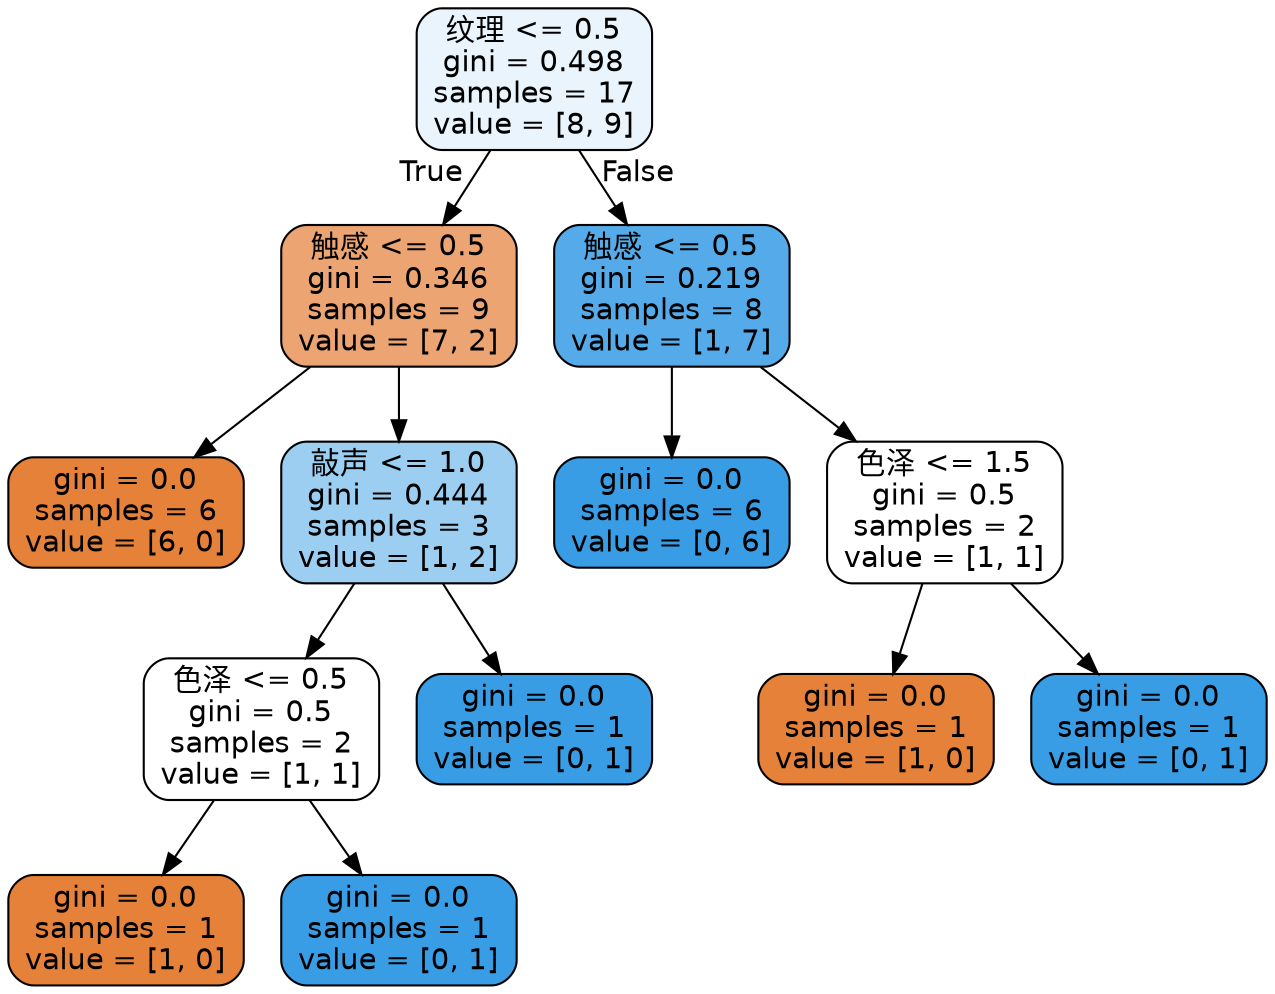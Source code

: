 digraph Tree {
node [shape=box, style="filled, rounded", color="black", fontname=helvetica] ;
edge [fontname=helvetica] ;
0 [label="纹理 <= 0.5\ngini = 0.498\nsamples = 17\nvalue = [8, 9]", fillcolor="#e9f4fc"] ;
1 [label="触感 <= 0.5\ngini = 0.346\nsamples = 9\nvalue = [7, 2]", fillcolor="#eca572"] ;
0 -> 1 [labeldistance=2.5, labelangle=45, headlabel="True"] ;
2 [label="gini = 0.0\nsamples = 6\nvalue = [6, 0]", fillcolor="#e58139"] ;
1 -> 2 ;
3 [label="敲声 <= 1.0\ngini = 0.444\nsamples = 3\nvalue = [1, 2]", fillcolor="#9ccef2"] ;
1 -> 3 ;
4 [label="色泽 <= 0.5\ngini = 0.5\nsamples = 2\nvalue = [1, 1]", fillcolor="#ffffff"] ;
3 -> 4 ;
5 [label="gini = 0.0\nsamples = 1\nvalue = [1, 0]", fillcolor="#e58139"] ;
4 -> 5 ;
6 [label="gini = 0.0\nsamples = 1\nvalue = [0, 1]", fillcolor="#399de5"] ;
4 -> 6 ;
7 [label="gini = 0.0\nsamples = 1\nvalue = [0, 1]", fillcolor="#399de5"] ;
3 -> 7 ;
8 [label="触感 <= 0.5\ngini = 0.219\nsamples = 8\nvalue = [1, 7]", fillcolor="#55abe9"] ;
0 -> 8 [labeldistance=2.5, labelangle=-45, headlabel="False"] ;
9 [label="gini = 0.0\nsamples = 6\nvalue = [0, 6]", fillcolor="#399de5"] ;
8 -> 9 ;
10 [label="色泽 <= 1.5\ngini = 0.5\nsamples = 2\nvalue = [1, 1]", fillcolor="#ffffff"] ;
8 -> 10 ;
11 [label="gini = 0.0\nsamples = 1\nvalue = [1, 0]", fillcolor="#e58139"] ;
10 -> 11 ;
12 [label="gini = 0.0\nsamples = 1\nvalue = [0, 1]", fillcolor="#399de5"] ;
10 -> 12 ;
}